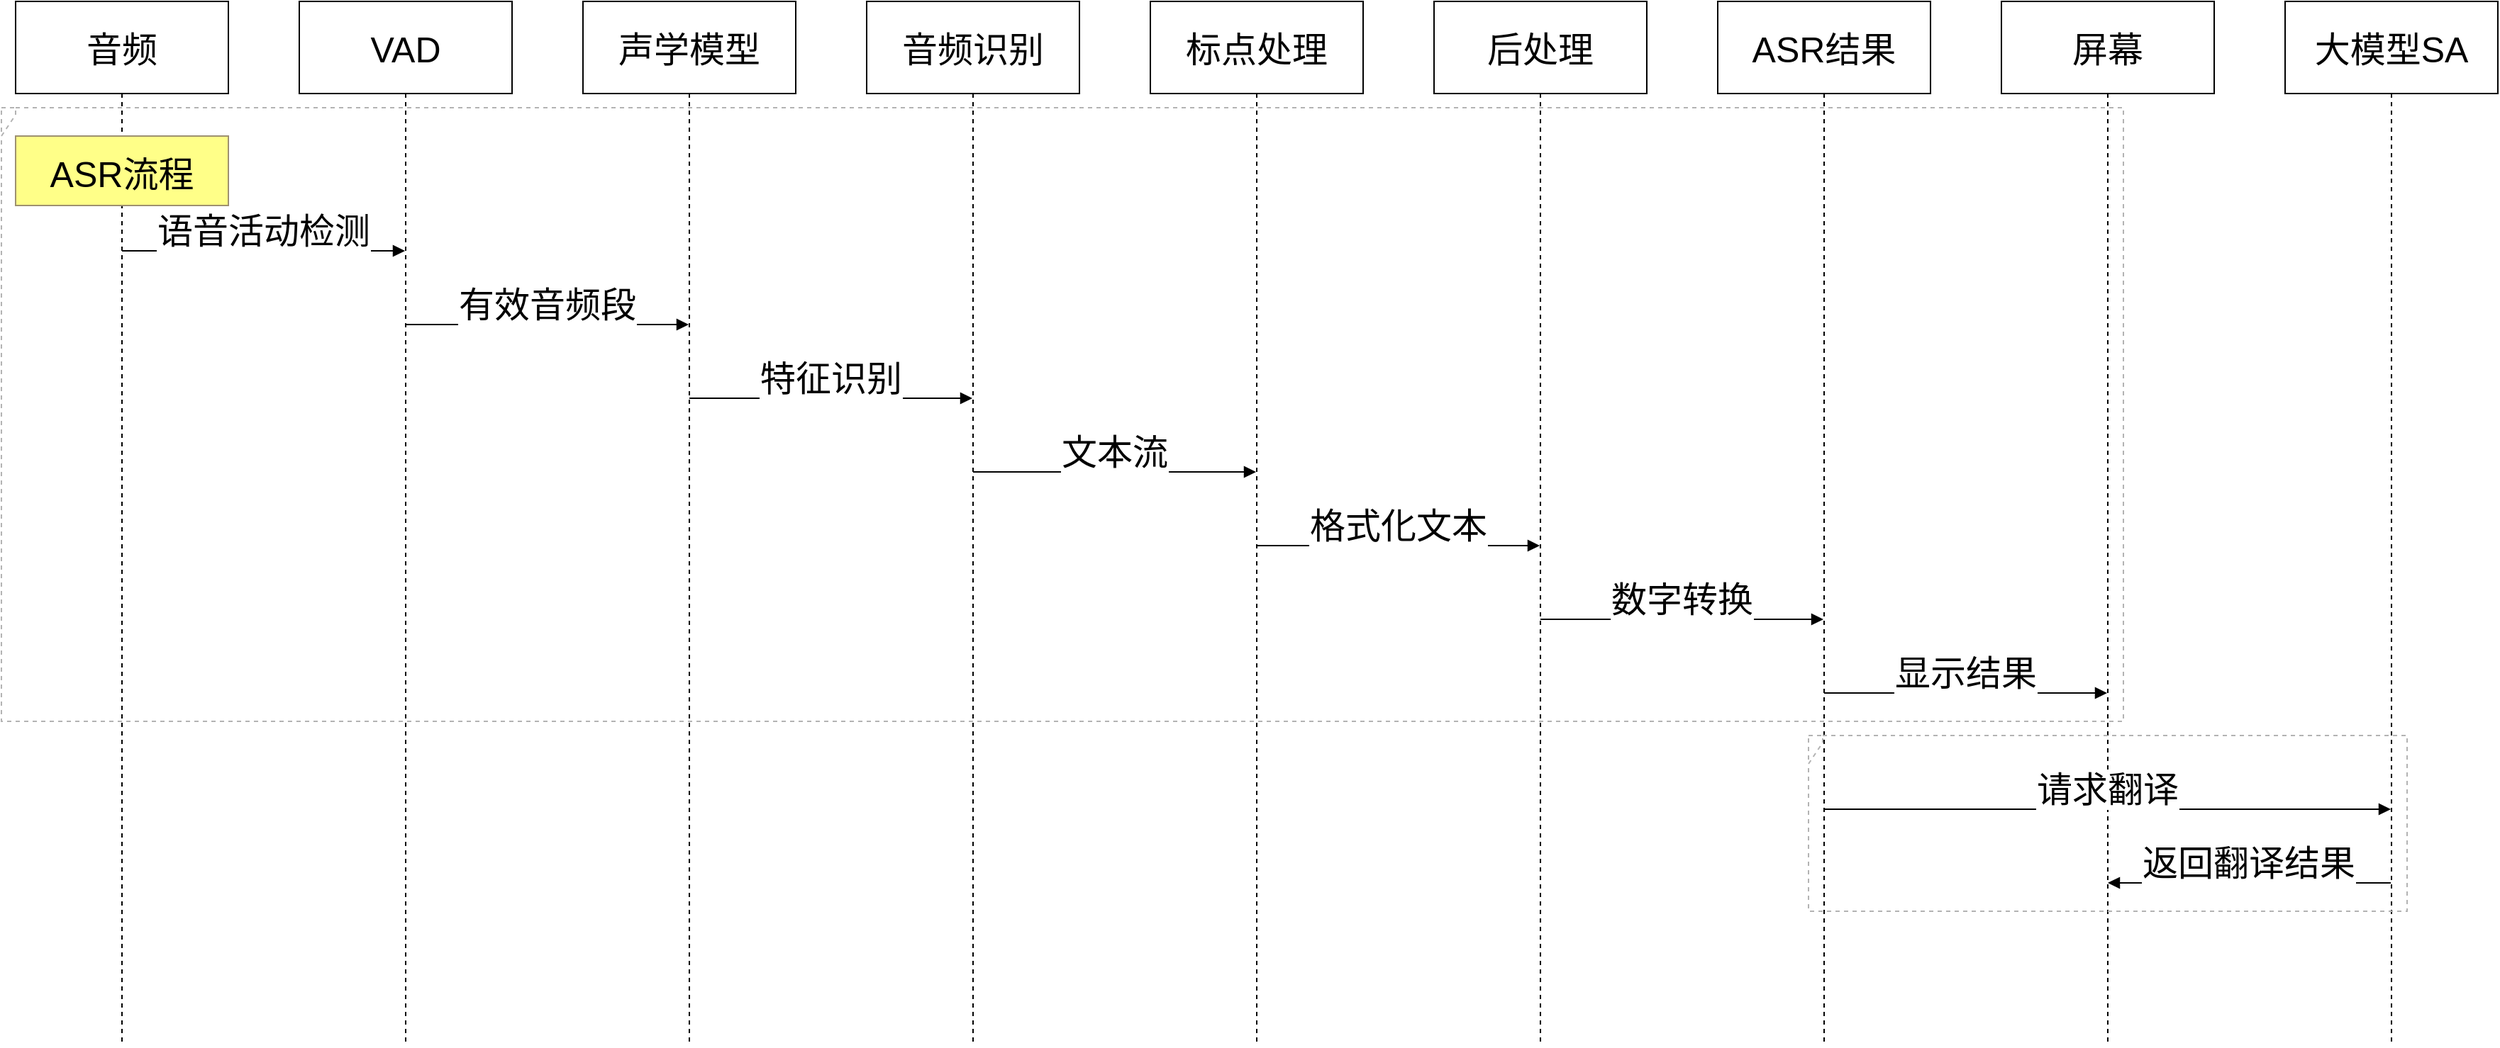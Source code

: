 <mxfile version="26.1.1">
  <diagram name="Page-1" id="edf60f1a-56cd-e834-aa8a-f176f3a09ee4">
    <mxGraphModel dx="2440" dy="1292" grid="1" gridSize="10" guides="1" tooltips="1" connect="1" arrows="1" fold="1" page="1" pageScale="1" pageWidth="1100" pageHeight="850" background="none" math="0" shadow="0">
      <root>
        <mxCell id="0" />
        <mxCell id="1" parent="0" />
        <mxCell id="TeLhkM62TzhfqkYI3094-252" value="音频" style="shape=umlLifeline;perimeter=lifelinePerimeter;whiteSpace=wrap;container=1;dropTarget=0;collapsible=0;recursiveResize=0;outlineConnect=0;portConstraint=eastwest;newEdgeStyle={&quot;edgeStyle&quot;:&quot;elbowEdgeStyle&quot;,&quot;elbow&quot;:&quot;vertical&quot;,&quot;curved&quot;:0,&quot;rounded&quot;:0};size=65;fontSize=25;" vertex="1" parent="1">
          <mxGeometry x="30" y="20" width="150" height="737" as="geometry" />
        </mxCell>
        <mxCell id="TeLhkM62TzhfqkYI3094-253" value="VAD" style="shape=umlLifeline;perimeter=lifelinePerimeter;whiteSpace=wrap;container=1;dropTarget=0;collapsible=0;recursiveResize=0;outlineConnect=0;portConstraint=eastwest;newEdgeStyle={&quot;edgeStyle&quot;:&quot;elbowEdgeStyle&quot;,&quot;elbow&quot;:&quot;vertical&quot;,&quot;curved&quot;:0,&quot;rounded&quot;:0};size=65;fontSize=25;" vertex="1" parent="1">
          <mxGeometry x="230" y="20" width="150" height="737" as="geometry" />
        </mxCell>
        <mxCell id="TeLhkM62TzhfqkYI3094-254" value="声学模型" style="shape=umlLifeline;perimeter=lifelinePerimeter;whiteSpace=wrap;container=1;dropTarget=0;collapsible=0;recursiveResize=0;outlineConnect=0;portConstraint=eastwest;newEdgeStyle={&quot;edgeStyle&quot;:&quot;elbowEdgeStyle&quot;,&quot;elbow&quot;:&quot;vertical&quot;,&quot;curved&quot;:0,&quot;rounded&quot;:0};size=65;fontSize=25;" vertex="1" parent="1">
          <mxGeometry x="430" y="20" width="150" height="737" as="geometry" />
        </mxCell>
        <mxCell id="TeLhkM62TzhfqkYI3094-255" value="音频识别" style="shape=umlLifeline;perimeter=lifelinePerimeter;whiteSpace=wrap;container=1;dropTarget=0;collapsible=0;recursiveResize=0;outlineConnect=0;portConstraint=eastwest;newEdgeStyle={&quot;edgeStyle&quot;:&quot;elbowEdgeStyle&quot;,&quot;elbow&quot;:&quot;vertical&quot;,&quot;curved&quot;:0,&quot;rounded&quot;:0};size=65;fontSize=25;" vertex="1" parent="1">
          <mxGeometry x="630" y="20" width="150" height="737" as="geometry" />
        </mxCell>
        <mxCell id="TeLhkM62TzhfqkYI3094-256" value="标点处理" style="shape=umlLifeline;perimeter=lifelinePerimeter;whiteSpace=wrap;container=1;dropTarget=0;collapsible=0;recursiveResize=0;outlineConnect=0;portConstraint=eastwest;newEdgeStyle={&quot;edgeStyle&quot;:&quot;elbowEdgeStyle&quot;,&quot;elbow&quot;:&quot;vertical&quot;,&quot;curved&quot;:0,&quot;rounded&quot;:0};size=65;fontSize=25;" vertex="1" parent="1">
          <mxGeometry x="830" y="20" width="150" height="737" as="geometry" />
        </mxCell>
        <mxCell id="TeLhkM62TzhfqkYI3094-257" value="后处理" style="shape=umlLifeline;perimeter=lifelinePerimeter;whiteSpace=wrap;container=1;dropTarget=0;collapsible=0;recursiveResize=0;outlineConnect=0;portConstraint=eastwest;newEdgeStyle={&quot;edgeStyle&quot;:&quot;elbowEdgeStyle&quot;,&quot;elbow&quot;:&quot;vertical&quot;,&quot;curved&quot;:0,&quot;rounded&quot;:0};size=65;fontSize=25;" vertex="1" parent="1">
          <mxGeometry x="1030" y="20" width="150" height="737" as="geometry" />
        </mxCell>
        <mxCell id="TeLhkM62TzhfqkYI3094-258" value="ASR结果" style="shape=umlLifeline;perimeter=lifelinePerimeter;whiteSpace=wrap;container=1;dropTarget=0;collapsible=0;recursiveResize=0;outlineConnect=0;portConstraint=eastwest;newEdgeStyle={&quot;edgeStyle&quot;:&quot;elbowEdgeStyle&quot;,&quot;elbow&quot;:&quot;vertical&quot;,&quot;curved&quot;:0,&quot;rounded&quot;:0};size=65;fontSize=25;" vertex="1" parent="1">
          <mxGeometry x="1230" y="20" width="150" height="737" as="geometry" />
        </mxCell>
        <mxCell id="TeLhkM62TzhfqkYI3094-259" value="屏幕" style="shape=umlLifeline;perimeter=lifelinePerimeter;whiteSpace=wrap;container=1;dropTarget=0;collapsible=0;recursiveResize=0;outlineConnect=0;portConstraint=eastwest;newEdgeStyle={&quot;edgeStyle&quot;:&quot;elbowEdgeStyle&quot;,&quot;elbow&quot;:&quot;vertical&quot;,&quot;curved&quot;:0,&quot;rounded&quot;:0};size=65;fontSize=25;" vertex="1" parent="1">
          <mxGeometry x="1430" y="20" width="150" height="737" as="geometry" />
        </mxCell>
        <mxCell id="TeLhkM62TzhfqkYI3094-260" value="大模型SA" style="shape=umlLifeline;perimeter=lifelinePerimeter;whiteSpace=wrap;container=1;dropTarget=0;collapsible=0;recursiveResize=0;outlineConnect=0;portConstraint=eastwest;newEdgeStyle={&quot;edgeStyle&quot;:&quot;elbowEdgeStyle&quot;,&quot;elbow&quot;:&quot;vertical&quot;,&quot;curved&quot;:0,&quot;rounded&quot;:0};size=65;fontSize=25;" vertex="1" parent="1">
          <mxGeometry x="1630" y="20" width="150" height="737" as="geometry" />
        </mxCell>
        <mxCell id="TeLhkM62TzhfqkYI3094-261" value="" style="shape=umlFrame;dashed=1;pointerEvents=0;dropTarget=0;strokeColor=#B3B3B3;height=20;width=0;fontSize=25;" vertex="1" parent="1">
          <mxGeometry x="20" y="95" width="1496" height="433" as="geometry" />
        </mxCell>
        <mxCell id="TeLhkM62TzhfqkYI3094-262" value="" style="text;strokeColor=none;fillColor=none;align=center;verticalAlign=middle;whiteSpace=wrap;" vertex="1" parent="TeLhkM62TzhfqkYI3094-261">
          <mxGeometry width="1496" height="20" as="geometry" />
        </mxCell>
        <mxCell id="TeLhkM62TzhfqkYI3094-263" value="" style="shape=umlFrame;dashed=1;pointerEvents=0;dropTarget=0;strokeColor=#B3B3B3;height=20;width=0;fontSize=25;" vertex="1" parent="1">
          <mxGeometry x="1294" y="538" width="422" height="124" as="geometry" />
        </mxCell>
        <mxCell id="TeLhkM62TzhfqkYI3094-264" value="" style="text;strokeColor=none;fillColor=none;align=center;verticalAlign=middle;whiteSpace=wrap;" vertex="1" parent="TeLhkM62TzhfqkYI3094-263">
          <mxGeometry width="422" height="20" as="geometry" />
        </mxCell>
        <mxCell id="TeLhkM62TzhfqkYI3094-265" value="语音活动检测" style="verticalAlign=bottom;edgeStyle=elbowEdgeStyle;elbow=vertical;curved=0;rounded=0;endArrow=block;fontSize=25;" edge="1" parent="1" source="TeLhkM62TzhfqkYI3094-252" target="TeLhkM62TzhfqkYI3094-253">
          <mxGeometry relative="1" as="geometry">
            <Array as="points">
              <mxPoint x="214" y="196" />
            </Array>
          </mxGeometry>
        </mxCell>
        <mxCell id="TeLhkM62TzhfqkYI3094-266" value="有效音频段" style="verticalAlign=bottom;edgeStyle=elbowEdgeStyle;elbow=vertical;curved=0;rounded=0;endArrow=block;fontSize=25;" edge="1" parent="1" source="TeLhkM62TzhfqkYI3094-253" target="TeLhkM62TzhfqkYI3094-254">
          <mxGeometry relative="1" as="geometry">
            <Array as="points">
              <mxPoint x="414" y="248" />
            </Array>
          </mxGeometry>
        </mxCell>
        <mxCell id="TeLhkM62TzhfqkYI3094-267" value="特征识别" style="verticalAlign=bottom;edgeStyle=elbowEdgeStyle;elbow=vertical;curved=0;rounded=0;endArrow=block;fontSize=25;" edge="1" parent="1" source="TeLhkM62TzhfqkYI3094-254" target="TeLhkM62TzhfqkYI3094-255">
          <mxGeometry relative="1" as="geometry">
            <Array as="points">
              <mxPoint x="614" y="300" />
            </Array>
          </mxGeometry>
        </mxCell>
        <mxCell id="TeLhkM62TzhfqkYI3094-268" value="文本流" style="verticalAlign=bottom;edgeStyle=elbowEdgeStyle;elbow=vertical;curved=0;rounded=0;endArrow=block;fontSize=25;" edge="1" parent="1" source="TeLhkM62TzhfqkYI3094-255" target="TeLhkM62TzhfqkYI3094-256">
          <mxGeometry relative="1" as="geometry">
            <Array as="points">
              <mxPoint x="814" y="352" />
            </Array>
          </mxGeometry>
        </mxCell>
        <mxCell id="TeLhkM62TzhfqkYI3094-269" value="格式化文本" style="verticalAlign=bottom;edgeStyle=elbowEdgeStyle;elbow=vertical;curved=0;rounded=0;endArrow=block;fontSize=25;" edge="1" parent="1" source="TeLhkM62TzhfqkYI3094-256" target="TeLhkM62TzhfqkYI3094-257">
          <mxGeometry relative="1" as="geometry">
            <Array as="points">
              <mxPoint x="1014" y="404" />
            </Array>
          </mxGeometry>
        </mxCell>
        <mxCell id="TeLhkM62TzhfqkYI3094-270" value="数字转换" style="verticalAlign=bottom;edgeStyle=elbowEdgeStyle;elbow=vertical;curved=0;rounded=0;endArrow=block;fontSize=25;" edge="1" parent="1" source="TeLhkM62TzhfqkYI3094-257" target="TeLhkM62TzhfqkYI3094-258">
          <mxGeometry relative="1" as="geometry">
            <Array as="points">
              <mxPoint x="1214" y="456" />
            </Array>
          </mxGeometry>
        </mxCell>
        <mxCell id="TeLhkM62TzhfqkYI3094-271" value="显示结果" style="verticalAlign=bottom;edgeStyle=elbowEdgeStyle;elbow=vertical;curved=0;rounded=0;endArrow=block;fontSize=25;" edge="1" parent="1" source="TeLhkM62TzhfqkYI3094-258" target="TeLhkM62TzhfqkYI3094-259">
          <mxGeometry relative="1" as="geometry">
            <Array as="points">
              <mxPoint x="1414" y="508" />
            </Array>
          </mxGeometry>
        </mxCell>
        <mxCell id="TeLhkM62TzhfqkYI3094-272" value="请求翻译" style="verticalAlign=bottom;edgeStyle=elbowEdgeStyle;elbow=vertical;curved=0;rounded=0;endArrow=block;fontSize=25;" edge="1" parent="1" source="TeLhkM62TzhfqkYI3094-258" target="TeLhkM62TzhfqkYI3094-260">
          <mxGeometry relative="1" as="geometry">
            <Array as="points">
              <mxPoint x="1514" y="590" />
            </Array>
          </mxGeometry>
        </mxCell>
        <mxCell id="TeLhkM62TzhfqkYI3094-273" value="返回翻译结果" style="verticalAlign=bottom;edgeStyle=elbowEdgeStyle;elbow=vertical;curved=0;rounded=0;endArrow=block;fontSize=25;" edge="1" parent="1" source="TeLhkM62TzhfqkYI3094-260" target="TeLhkM62TzhfqkYI3094-259">
          <mxGeometry relative="1" as="geometry">
            <Array as="points">
              <mxPoint x="1617" y="642" />
            </Array>
          </mxGeometry>
        </mxCell>
        <mxCell id="TeLhkM62TzhfqkYI3094-274" value="ASR流程" style="fillColor=#ffff88;strokeColor=#9E916F;fontSize=25;" vertex="1" parent="1">
          <mxGeometry x="30" y="115" width="150" height="49" as="geometry" />
        </mxCell>
      </root>
    </mxGraphModel>
  </diagram>
</mxfile>
